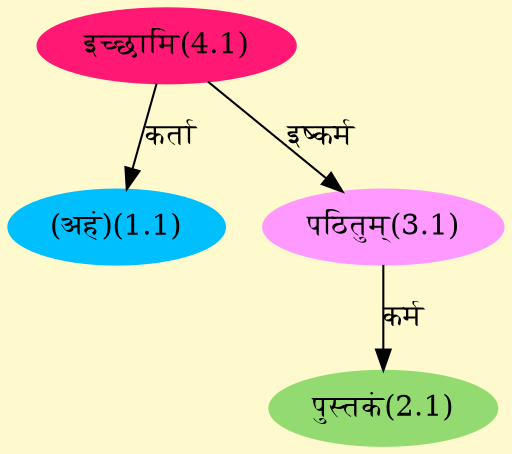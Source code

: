 digraph G{
rankdir=BT;
 compound=true;
 bgcolor="lemonchiffon1";
Node1_1 [style=filled, color="#00BFFF" label = "(अहं)(1.1)"]
Node4_1 [style=filled, color="#FF1975" label = "इच्छामि(4.1)"]
Node2_1 [style=filled, color="#93DB70" label = "पुस्तकं(2.1)"]
Node3_1 [style=filled, color="#FF99FF" label = "पठितुम्(3.1)"]
/* Start of Relations section */

Node1_1 -> Node4_1 [  label="कर्ता"  dir="back" ]
Node2_1 -> Node3_1 [  label="कर्म"  dir="back" ]
Node3_1 -> Node4_1 [  label="इष्कर्म"  dir="back" ]
}
